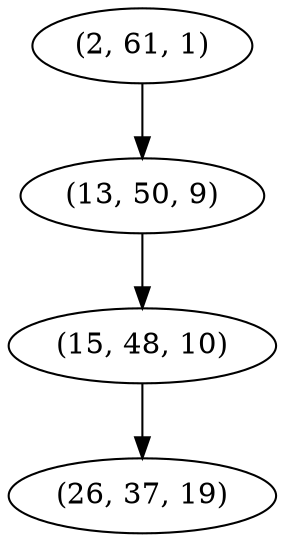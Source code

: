 digraph tree {
    "(2, 61, 1)";
    "(13, 50, 9)";
    "(15, 48, 10)";
    "(26, 37, 19)";
    "(2, 61, 1)" -> "(13, 50, 9)";
    "(13, 50, 9)" -> "(15, 48, 10)";
    "(15, 48, 10)" -> "(26, 37, 19)";
}
